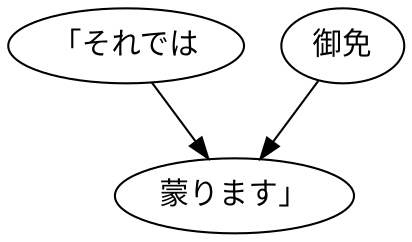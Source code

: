 digraph graph5277 {
	node0 [label="「それでは"];
	node1 [label="御免"];
	node2 [label="蒙ります」"];
	node0 -> node2;
	node1 -> node2;
}
